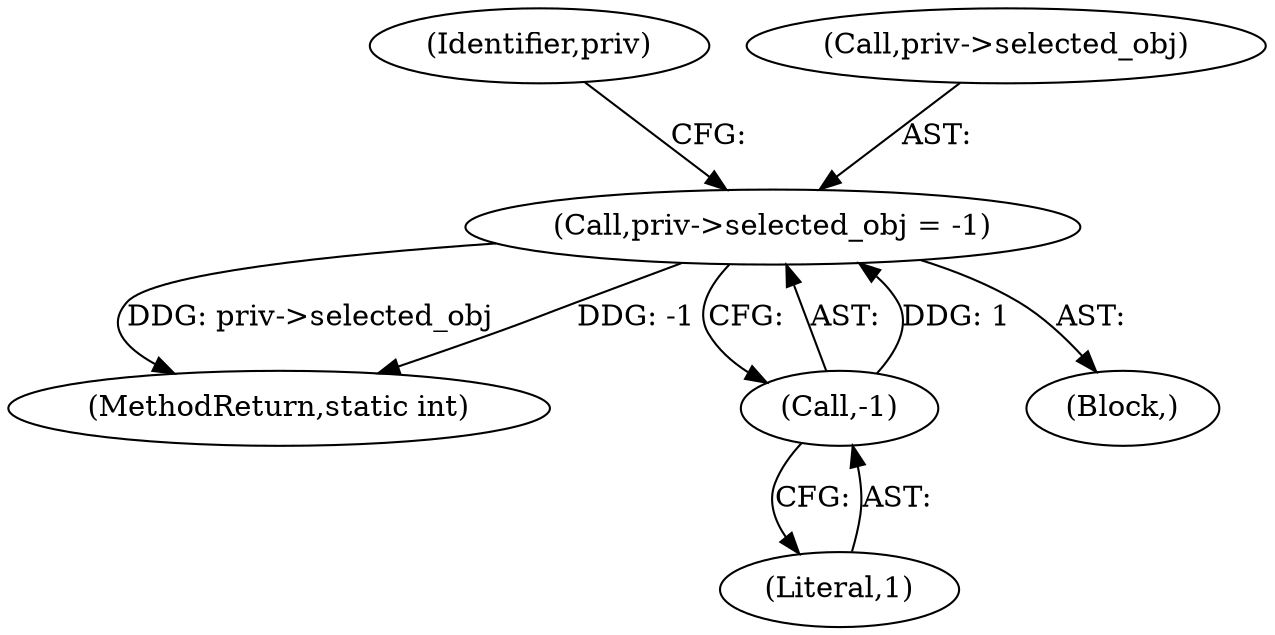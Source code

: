 digraph "0_OpenSC_8fe377e93b4b56060e5bbfb6f3142ceaeca744fa_15@pointer" {
"1000388" [label="(Call,priv->selected_obj = -1)"];
"1000392" [label="(Call,-1)"];
"1000392" [label="(Call,-1)"];
"1000516" [label="(MethodReturn,static int)"];
"1000388" [label="(Call,priv->selected_obj = -1)"];
"1000393" [label="(Literal,1)"];
"1000396" [label="(Identifier,priv)"];
"1000389" [label="(Call,priv->selected_obj)"];
"1000120" [label="(Block,)"];
"1000388" -> "1000120"  [label="AST: "];
"1000388" -> "1000392"  [label="CFG: "];
"1000389" -> "1000388"  [label="AST: "];
"1000392" -> "1000388"  [label="AST: "];
"1000396" -> "1000388"  [label="CFG: "];
"1000388" -> "1000516"  [label="DDG: priv->selected_obj"];
"1000388" -> "1000516"  [label="DDG: -1"];
"1000392" -> "1000388"  [label="DDG: 1"];
"1000392" -> "1000393"  [label="CFG: "];
"1000393" -> "1000392"  [label="AST: "];
}
